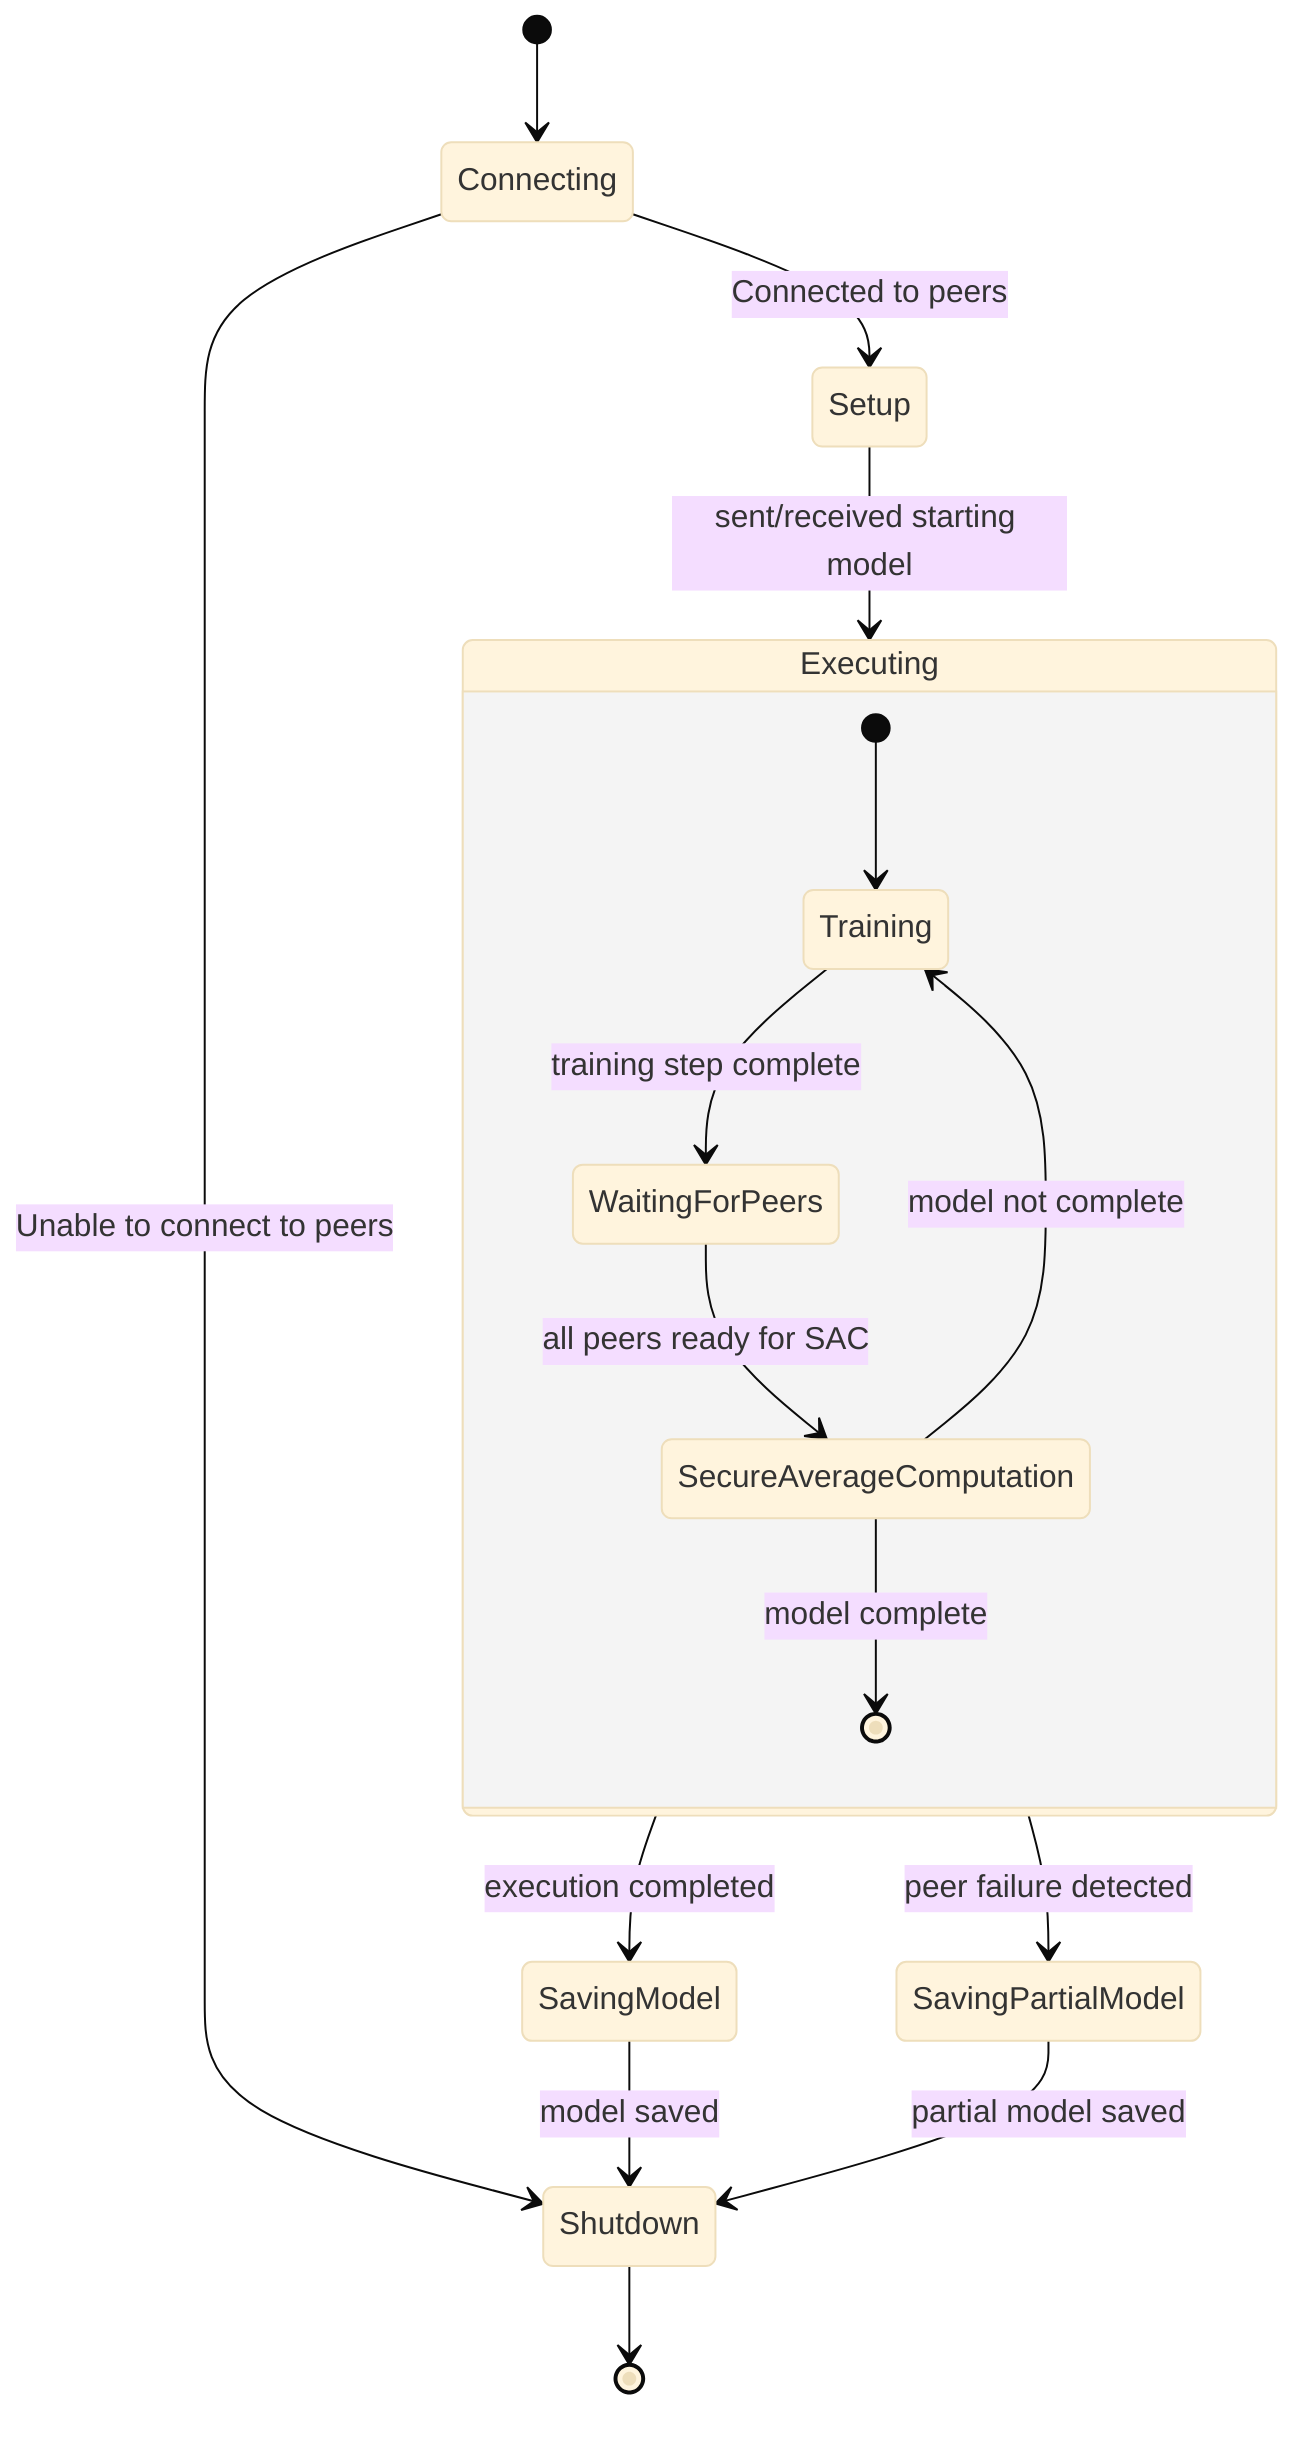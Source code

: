 ---
config:
  theme: base
  look: classic
---
stateDiagram-v2
    [*] --> Connecting
    Connecting --> Setup : Connected to peers
    Connecting --> Shutdown : Unable to connect to peers
    Setup --> Executing : sent/received starting model
    state Executing {
        [*] --> Training
        Training --> WaitingForPeers : training step complete
        WaitingForPeers --> SecureAverageComputation : all peers ready for SAC
        SecureAverageComputation --> Training : model not complete
        SecureAverageComputation --> [*] : model complete
    }
    Executing --> SavingPartialModel : peer failure detected
    Executing --> SavingModel : execution completed
    SavingModel --> Shutdown : model saved
    SavingPartialModel --> Shutdown : partial model saved
    Shutdown --> [*]